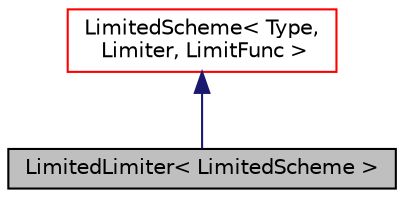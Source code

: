 digraph "LimitedLimiter&lt; LimitedScheme &gt;"
{
  bgcolor="transparent";
  edge [fontname="Helvetica",fontsize="10",labelfontname="Helvetica",labelfontsize="10"];
  node [fontname="Helvetica",fontsize="10",shape=record];
  Node1 [label="LimitedLimiter\< LimitedScheme \>",height=0.2,width=0.4,color="black", fillcolor="grey75", style="filled", fontcolor="black"];
  Node2 -> Node1 [dir="back",color="midnightblue",fontsize="10",style="solid",fontname="Helvetica"];
  Node2 [label="LimitedScheme\< Type,\l Limiter, LimitFunc \>",height=0.2,width=0.4,color="red",URL="$a01320.html",tooltip="Class to create NVD/TVD limited weighting-factors. "];
}
